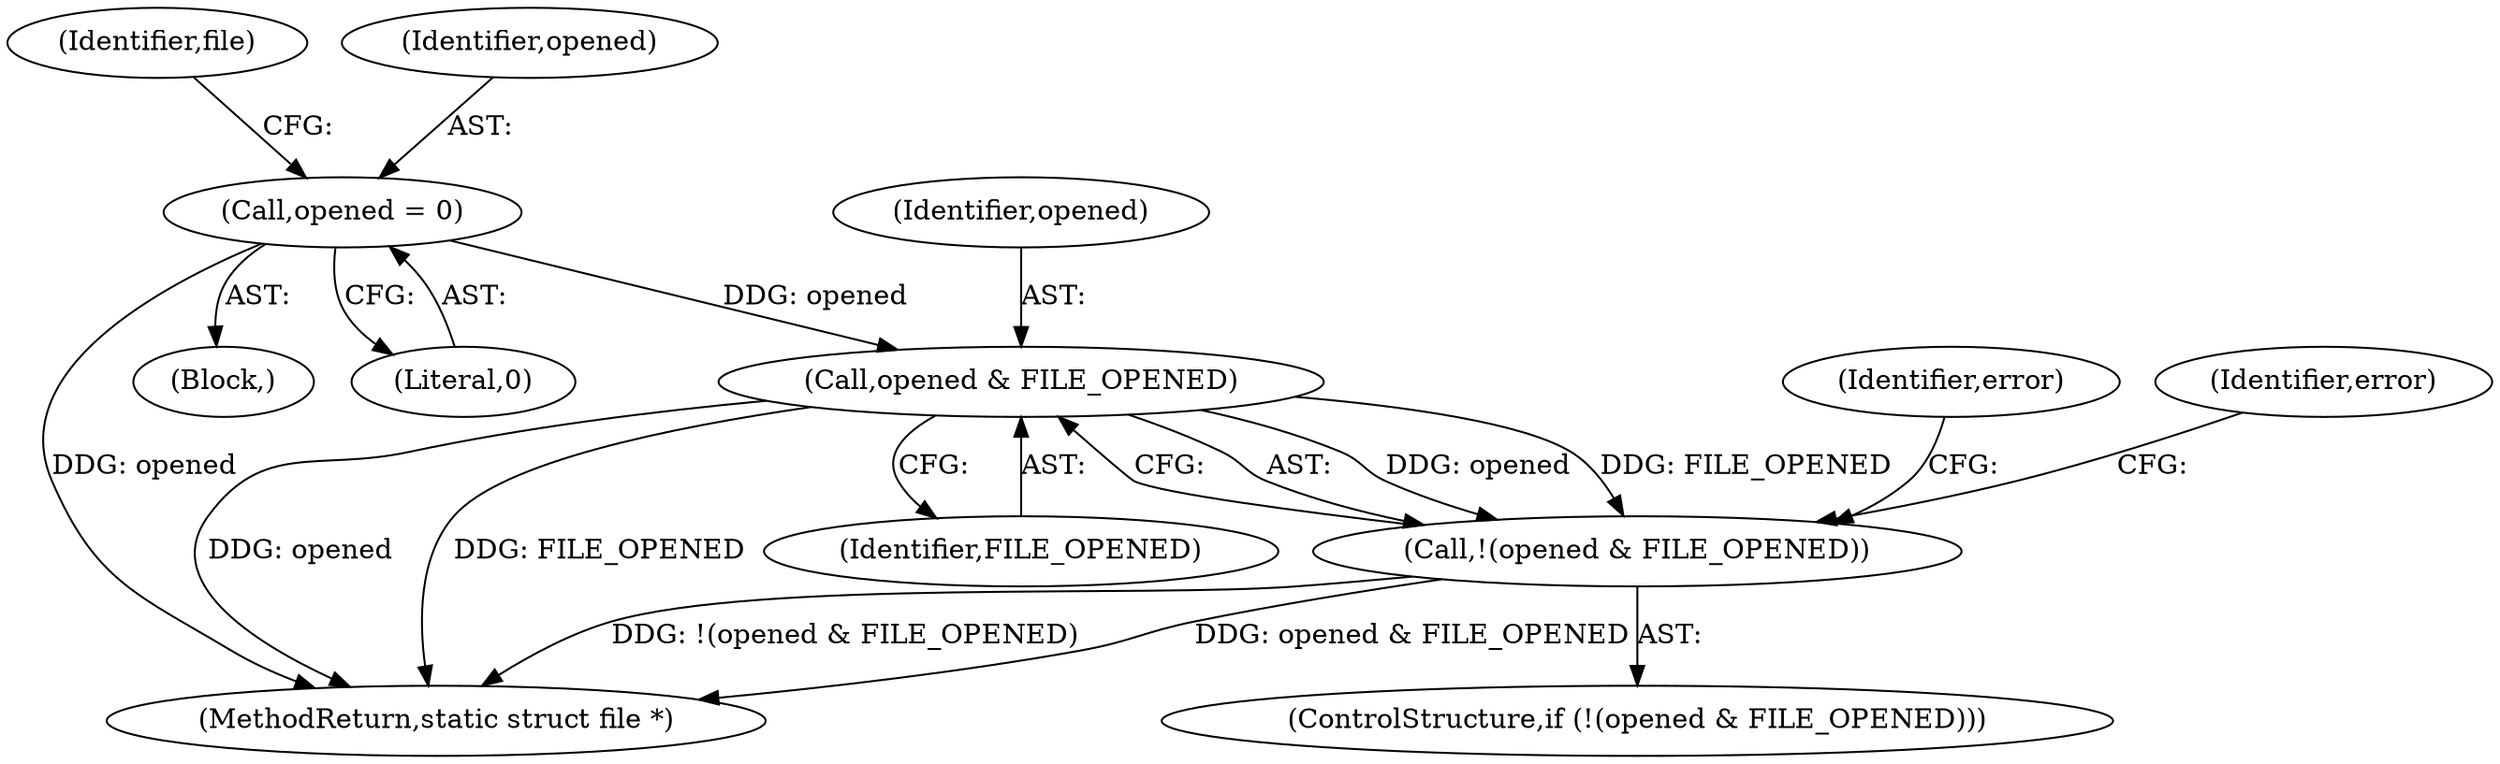 digraph "0_linux_f15133df088ecadd141ea1907f2c96df67c729f0@API" {
"1000264" [label="(Call,opened & FILE_OPENED)"];
"1000111" [label="(Call,opened = 0)"];
"1000263" [label="(Call,!(opened & FILE_OPENED))"];
"1000116" [label="(Identifier,file)"];
"1000302" [label="(MethodReturn,static struct file *)"];
"1000264" [label="(Call,opened & FILE_OPENED)"];
"1000112" [label="(Identifier,opened)"];
"1000270" [label="(Identifier,error)"];
"1000275" [label="(Identifier,error)"];
"1000265" [label="(Identifier,opened)"];
"1000263" [label="(Call,!(opened & FILE_OPENED))"];
"1000111" [label="(Call,opened = 0)"];
"1000107" [label="(Block,)"];
"1000262" [label="(ControlStructure,if (!(opened & FILE_OPENED)))"];
"1000113" [label="(Literal,0)"];
"1000266" [label="(Identifier,FILE_OPENED)"];
"1000264" -> "1000263"  [label="AST: "];
"1000264" -> "1000266"  [label="CFG: "];
"1000265" -> "1000264"  [label="AST: "];
"1000266" -> "1000264"  [label="AST: "];
"1000263" -> "1000264"  [label="CFG: "];
"1000264" -> "1000302"  [label="DDG: opened"];
"1000264" -> "1000302"  [label="DDG: FILE_OPENED"];
"1000264" -> "1000263"  [label="DDG: opened"];
"1000264" -> "1000263"  [label="DDG: FILE_OPENED"];
"1000111" -> "1000264"  [label="DDG: opened"];
"1000111" -> "1000107"  [label="AST: "];
"1000111" -> "1000113"  [label="CFG: "];
"1000112" -> "1000111"  [label="AST: "];
"1000113" -> "1000111"  [label="AST: "];
"1000116" -> "1000111"  [label="CFG: "];
"1000111" -> "1000302"  [label="DDG: opened"];
"1000263" -> "1000262"  [label="AST: "];
"1000270" -> "1000263"  [label="CFG: "];
"1000275" -> "1000263"  [label="CFG: "];
"1000263" -> "1000302"  [label="DDG: !(opened & FILE_OPENED)"];
"1000263" -> "1000302"  [label="DDG: opened & FILE_OPENED"];
}
